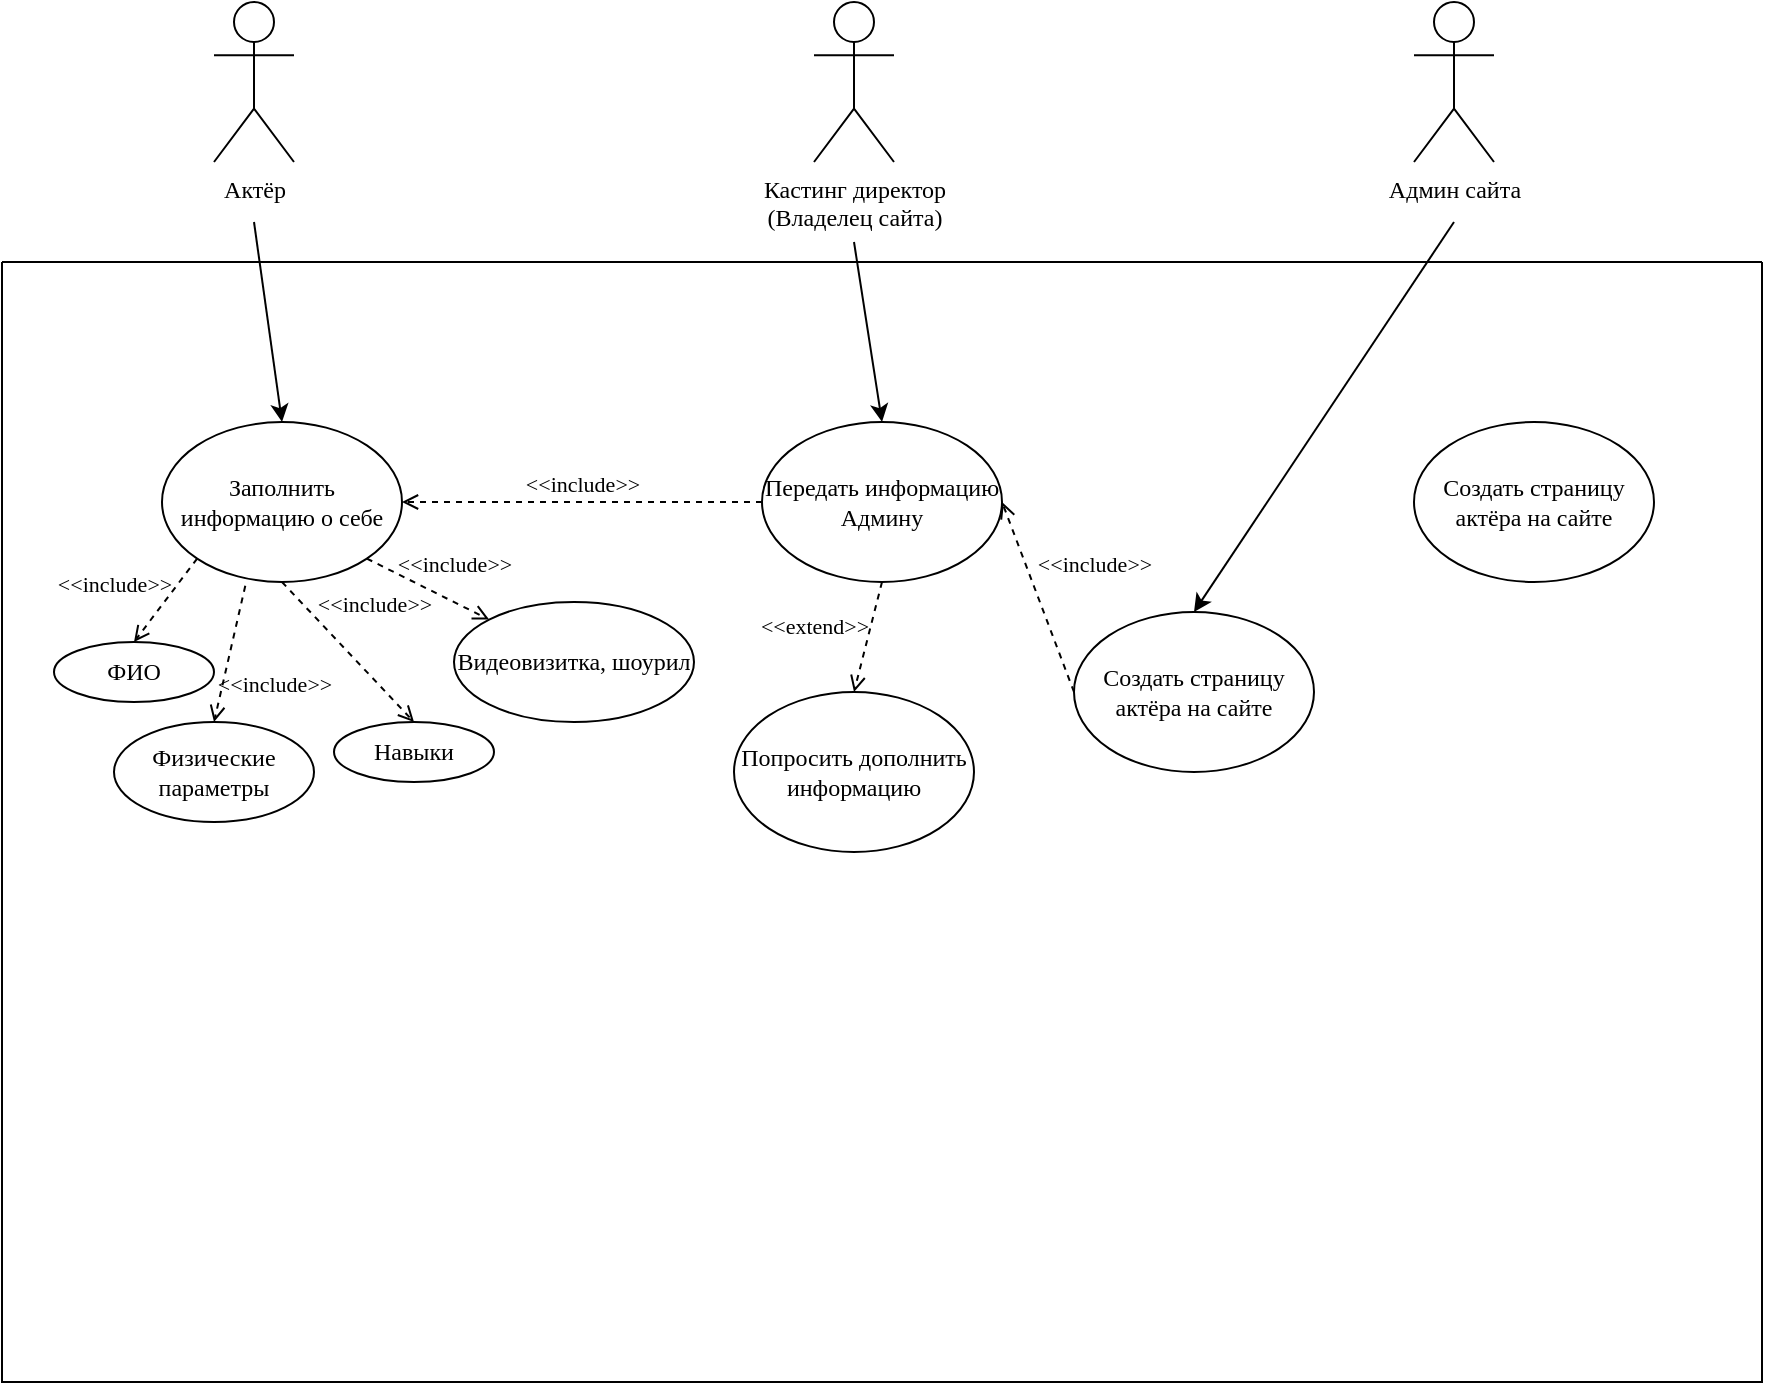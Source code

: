 <mxfile version="20.5.3" type="device" pages="3"><diagram id="ZbCwr5fBxaSXEHjYPkrE" name="Страница 1"><mxGraphModel dx="1200" dy="697" grid="1" gridSize="10" guides="1" tooltips="1" connect="1" arrows="1" fold="1" page="1" pageScale="1" pageWidth="827" pageHeight="1169" math="0" shadow="0"><root><mxCell id="0"/><mxCell id="1" parent="0"/><mxCell id="nvaxlUQD-Ub5HEWITu7Z-1" value="Актёр" style="shape=umlActor;verticalLabelPosition=bottom;verticalAlign=top;html=1;outlineConnect=0;fontFamily=Verdana;" vertex="1" parent="1"><mxGeometry x="80" y="280" width="40" height="80" as="geometry"/></mxCell><mxCell id="nvaxlUQD-Ub5HEWITu7Z-2" value="Кастинг директор&lt;br&gt;(Владелец сайта)" style="shape=umlActor;verticalLabelPosition=bottom;verticalAlign=top;html=1;outlineConnect=0;fontFamily=Verdana;" vertex="1" parent="1"><mxGeometry x="380" y="280" width="40" height="80" as="geometry"/></mxCell><mxCell id="nvaxlUQD-Ub5HEWITu7Z-4" value="Админ сайта" style="shape=umlActor;verticalLabelPosition=bottom;verticalAlign=top;html=1;outlineConnect=0;fontFamily=Verdana;" vertex="1" parent="1"><mxGeometry x="680" y="280" width="40" height="80" as="geometry"/></mxCell><mxCell id="nvaxlUQD-Ub5HEWITu7Z-5" value="" style="swimlane;startSize=0;fontFamily=Verdana;" vertex="1" parent="1"><mxGeometry x="-26" y="410" width="880" height="560" as="geometry"><mxRectangle y="400" width="50" height="40" as="alternateBounds"/></mxGeometry></mxCell><mxCell id="7VyPPyGnPO00s2FZRhUC-1" value="Передать информацию Админу" style="ellipse;whiteSpace=wrap;html=1;fontFamily=Verdana;" vertex="1" parent="nvaxlUQD-Ub5HEWITu7Z-5"><mxGeometry x="380" y="80" width="120" height="80" as="geometry"/></mxCell><mxCell id="7VyPPyGnPO00s2FZRhUC-2" value="Заполнить информацию о себе" style="ellipse;whiteSpace=wrap;html=1;fontFamily=Verdana;" vertex="1" parent="nvaxlUQD-Ub5HEWITu7Z-5"><mxGeometry x="80" y="80" width="120" height="80" as="geometry"/></mxCell><mxCell id="7VyPPyGnPO00s2FZRhUC-3" value="ФИО" style="ellipse;whiteSpace=wrap;html=1;fontFamily=Verdana;" vertex="1" parent="nvaxlUQD-Ub5HEWITu7Z-5"><mxGeometry x="26" y="190" width="80" height="30" as="geometry"/></mxCell><mxCell id="7VyPPyGnPO00s2FZRhUC-4" value="Навыки" style="ellipse;whiteSpace=wrap;html=1;fontFamily=Verdana;" vertex="1" parent="nvaxlUQD-Ub5HEWITu7Z-5"><mxGeometry x="166" y="230" width="80" height="30" as="geometry"/></mxCell><mxCell id="7VyPPyGnPO00s2FZRhUC-5" value="Физические параметры" style="ellipse;whiteSpace=wrap;html=1;fontFamily=Verdana;" vertex="1" parent="nvaxlUQD-Ub5HEWITu7Z-5"><mxGeometry x="56" y="230" width="100" height="50" as="geometry"/></mxCell><mxCell id="7VyPPyGnPO00s2FZRhUC-18" value="Видеовизитка, шоурил" style="ellipse;whiteSpace=wrap;html=1;fontFamily=Verdana;" vertex="1" parent="nvaxlUQD-Ub5HEWITu7Z-5"><mxGeometry x="226" y="170" width="120" height="60" as="geometry"/></mxCell><mxCell id="7VyPPyGnPO00s2FZRhUC-20" value="&amp;lt;&amp;lt;include&amp;gt;&amp;gt;" style="html=1;verticalAlign=bottom;labelBackgroundColor=none;endArrow=open;endFill=0;dashed=1;rounded=0;fontFamily=Verdana;exitX=0;exitY=1;exitDx=0;exitDy=0;entryX=0.5;entryY=0;entryDx=0;entryDy=0;" edge="1" parent="nvaxlUQD-Ub5HEWITu7Z-5" source="7VyPPyGnPO00s2FZRhUC-2" target="7VyPPyGnPO00s2FZRhUC-3"><mxGeometry x="0.621" y="-20" width="160" relative="1" as="geometry"><mxPoint x="356" y="200" as="sourcePoint"/><mxPoint x="516" y="200" as="targetPoint"/><mxPoint as="offset"/></mxGeometry></mxCell><mxCell id="7VyPPyGnPO00s2FZRhUC-21" value="&amp;lt;&amp;lt;include&amp;gt;&amp;gt;" style="html=1;verticalAlign=bottom;labelBackgroundColor=none;endArrow=open;endFill=0;dashed=1;rounded=0;fontFamily=Verdana;entryX=0.5;entryY=0;entryDx=0;entryDy=0;exitX=0.347;exitY=1.024;exitDx=0;exitDy=0;exitPerimeter=0;" edge="1" parent="nvaxlUQD-Ub5HEWITu7Z-5" source="7VyPPyGnPO00s2FZRhUC-2" target="7VyPPyGnPO00s2FZRhUC-5"><mxGeometry x="0.529" y="27" width="160" relative="1" as="geometry"><mxPoint x="356" y="200" as="sourcePoint"/><mxPoint x="516" y="200" as="targetPoint"/><mxPoint as="offset"/></mxGeometry></mxCell><mxCell id="7VyPPyGnPO00s2FZRhUC-22" value="&amp;lt;&amp;lt;include&amp;gt;&amp;gt;" style="html=1;verticalAlign=bottom;labelBackgroundColor=none;endArrow=open;endFill=0;dashed=1;rounded=0;fontFamily=Verdana;exitX=0.5;exitY=1;exitDx=0;exitDy=0;entryX=0.5;entryY=0;entryDx=0;entryDy=0;" edge="1" parent="nvaxlUQD-Ub5HEWITu7Z-5" source="7VyPPyGnPO00s2FZRhUC-2" target="7VyPPyGnPO00s2FZRhUC-4"><mxGeometry x="-0.042" y="20" width="160" relative="1" as="geometry"><mxPoint x="356" y="200" as="sourcePoint"/><mxPoint x="516" y="200" as="targetPoint"/><mxPoint as="offset"/></mxGeometry></mxCell><mxCell id="7VyPPyGnPO00s2FZRhUC-23" value="&amp;lt;&amp;lt;include&amp;gt;&amp;gt;" style="html=1;verticalAlign=bottom;labelBackgroundColor=none;endArrow=open;endFill=0;dashed=1;rounded=0;fontFamily=Verdana;exitX=1;exitY=1;exitDx=0;exitDy=0;entryX=0;entryY=0;entryDx=0;entryDy=0;" edge="1" parent="nvaxlUQD-Ub5HEWITu7Z-5" source="7VyPPyGnPO00s2FZRhUC-2" target="7VyPPyGnPO00s2FZRhUC-18"><mxGeometry x="0.294" y="9" width="160" relative="1" as="geometry"><mxPoint x="356" y="200" as="sourcePoint"/><mxPoint x="516" y="200" as="targetPoint"/><mxPoint as="offset"/></mxGeometry></mxCell><mxCell id="7VyPPyGnPO00s2FZRhUC-24" value="&amp;lt;&amp;lt;include&amp;gt;&amp;gt;" style="html=1;verticalAlign=bottom;labelBackgroundColor=none;endArrow=open;endFill=0;dashed=1;rounded=0;fontFamily=Verdana;exitX=0;exitY=0.5;exitDx=0;exitDy=0;entryX=1;entryY=0.5;entryDx=0;entryDy=0;" edge="1" parent="nvaxlUQD-Ub5HEWITu7Z-5" source="7VyPPyGnPO00s2FZRhUC-1" target="7VyPPyGnPO00s2FZRhUC-2"><mxGeometry width="160" relative="1" as="geometry"><mxPoint x="356" y="200" as="sourcePoint"/><mxPoint x="516" y="200" as="targetPoint"/></mxGeometry></mxCell><mxCell id="7VyPPyGnPO00s2FZRhUC-26" value="Попросить дополнить информацию" style="ellipse;whiteSpace=wrap;html=1;fontFamily=Verdana;" vertex="1" parent="nvaxlUQD-Ub5HEWITu7Z-5"><mxGeometry x="366" y="215" width="120" height="80" as="geometry"/></mxCell><mxCell id="7VyPPyGnPO00s2FZRhUC-27" value="&amp;lt;&amp;lt;extend&amp;gt;&amp;gt;" style="html=1;verticalAlign=bottom;labelBackgroundColor=none;endArrow=open;endFill=0;dashed=1;rounded=0;fontFamily=Verdana;exitX=0.5;exitY=1;exitDx=0;exitDy=0;entryX=0.5;entryY=0;entryDx=0;entryDy=0;" edge="1" parent="nvaxlUQD-Ub5HEWITu7Z-5" source="7VyPPyGnPO00s2FZRhUC-1" target="7VyPPyGnPO00s2FZRhUC-26"><mxGeometry x="0.32" y="-26" width="160" relative="1" as="geometry"><mxPoint x="356" y="180" as="sourcePoint"/><mxPoint x="516" y="180" as="targetPoint"/><mxPoint y="1" as="offset"/></mxGeometry></mxCell><mxCell id="7VyPPyGnPO00s2FZRhUC-29" value="Создать страницу актёра на сайте" style="ellipse;whiteSpace=wrap;html=1;fontFamily=Verdana;" vertex="1" parent="nvaxlUQD-Ub5HEWITu7Z-5"><mxGeometry x="536" y="175" width="120" height="80" as="geometry"/></mxCell><mxCell id="7VyPPyGnPO00s2FZRhUC-30" value="&amp;lt;&amp;lt;include&amp;gt;&amp;gt;" style="html=1;verticalAlign=bottom;labelBackgroundColor=none;endArrow=open;endFill=0;dashed=1;rounded=0;fontFamily=Verdana;entryX=1;entryY=0.5;entryDx=0;entryDy=0;exitX=0;exitY=0.5;exitDx=0;exitDy=0;" edge="1" parent="nvaxlUQD-Ub5HEWITu7Z-5" source="7VyPPyGnPO00s2FZRhUC-29" target="7VyPPyGnPO00s2FZRhUC-1"><mxGeometry x="-0.057" y="-29" width="160" relative="1" as="geometry"><mxPoint x="356" y="170" as="sourcePoint"/><mxPoint x="516" y="170" as="targetPoint"/><mxPoint as="offset"/></mxGeometry></mxCell><mxCell id="7VyPPyGnPO00s2FZRhUC-32" value="Создать страницу актёра на сайте" style="ellipse;whiteSpace=wrap;html=1;fontFamily=Verdana;" vertex="1" parent="nvaxlUQD-Ub5HEWITu7Z-5"><mxGeometry x="706" y="80" width="120" height="80" as="geometry"/></mxCell><mxCell id="7VyPPyGnPO00s2FZRhUC-25" value="" style="endArrow=classic;html=1;rounded=0;fontFamily=Verdana;entryX=0.5;entryY=0;entryDx=0;entryDy=0;" edge="1" parent="1" target="7VyPPyGnPO00s2FZRhUC-2"><mxGeometry width="50" height="50" relative="1" as="geometry"><mxPoint x="100" y="390" as="sourcePoint"/><mxPoint x="440" y="580" as="targetPoint"/></mxGeometry></mxCell><mxCell id="7VyPPyGnPO00s2FZRhUC-28" value="" style="endArrow=classic;html=1;rounded=0;fontFamily=Verdana;entryX=0.5;entryY=0;entryDx=0;entryDy=0;" edge="1" parent="1" target="7VyPPyGnPO00s2FZRhUC-1"><mxGeometry width="50" height="50" relative="1" as="geometry"><mxPoint x="400" y="400" as="sourcePoint"/><mxPoint x="440" y="570" as="targetPoint"/></mxGeometry></mxCell><mxCell id="7VyPPyGnPO00s2FZRhUC-31" value="" style="endArrow=classic;html=1;rounded=0;fontFamily=Verdana;entryX=0.5;entryY=0;entryDx=0;entryDy=0;" edge="1" parent="1" target="7VyPPyGnPO00s2FZRhUC-29"><mxGeometry width="50" height="50" relative="1" as="geometry"><mxPoint x="700" y="390" as="sourcePoint"/><mxPoint x="440" y="560" as="targetPoint"/></mxGeometry></mxCell></root></mxGraphModel></diagram><diagram id="eoRBktE6BgvaDAYz26r-" name="Страница 2"><mxGraphModel dx="1467" dy="831" grid="1" gridSize="10" guides="1" tooltips="1" connect="1" arrows="1" fold="1" page="1" pageScale="1" pageWidth="827" pageHeight="1169" math="0" shadow="0"><root><mxCell id="0"/><mxCell id="1" parent="0"/><mxCell id="P5-s5_QYhoHfohis0cFe-1" value="«Предприятие по сборке и продаже компьютеров»" style="swimlane;startSize=20;horizontal=1;containerType=tree;" vertex="1" parent="1"><mxGeometry x="630" y="30" width="830" height="710" as="geometry"/></mxCell><mxCell id="P5-s5_QYhoHfohis0cFe-2" value="Работа с заказом" style="ellipse;whiteSpace=wrap;html=1;" vertex="1" parent="P5-s5_QYhoHfohis0cFe-1"><mxGeometry x="10" y="350" width="140" height="70" as="geometry"/></mxCell><mxCell id="P5-s5_QYhoHfohis0cFe-3" value="Управление информацией о клиенте" style="ellipse;whiteSpace=wrap;html=1;" vertex="1" parent="P5-s5_QYhoHfohis0cFe-1"><mxGeometry x="80" y="440" width="160" height="80" as="geometry"/></mxCell><mxCell id="P5-s5_QYhoHfohis0cFe-4" value="&amp;lt;&amp;lt;extend&amp;gt;&amp;gt;" style="html=1;verticalAlign=bottom;labelBackgroundColor=none;endArrow=open;endFill=0;dashed=1;rounded=0;exitX=1;exitY=1;exitDx=0;exitDy=0;entryX=0.5;entryY=0;entryDx=0;entryDy=0;" edge="1" parent="P5-s5_QYhoHfohis0cFe-1" source="P5-s5_QYhoHfohis0cFe-2" target="P5-s5_QYhoHfohis0cFe-3"><mxGeometry width="160" relative="1" as="geometry"><mxPoint x="454" y="310" as="sourcePoint"/><mxPoint x="614" y="310" as="targetPoint"/></mxGeometry></mxCell><mxCell id="P5-s5_QYhoHfohis0cFe-5" value="Сборка компьютеров&lt;span style=&quot;color: rgba(0, 0, 0, 0); font-family: monospace; font-size: 0px; text-align: start;&quot;&gt;%3CmxGraphModel%3E%3Croot%3E%3CmxCell%20id%3D%220%22%2F%3E%3CmxCell%20id%3D%221%22%20parent%3D%220%22%2F%3E%3CmxCell%20id%3D%222%22%20value%3D%22%D0%A0%D0%B0%D0%B1%D0%BE%D1%82%D0%B0%20%D1%81%20%D0%B7%D0%B0%D0%BA%D0%B0%D0%B7%D0%BE%D0%BC%22%20style%3D%22ellipse%3BwhiteSpace%3Dwrap%3Bhtml%3D1%3B%22%20vertex%3D%221%22%20parent%3D%221%22%3E%3CmxGeometry%20x%3D%2240%22%20y%3D%22360%22%20width%3D%22140%22%20height%3D%2270%22%20as%3D%22geometry%22%2F%3E%3C%2FmxCell%3E%3C%2Froot%3E%3C%2FmxGraphModel%3E&lt;/span&gt;" style="ellipse;whiteSpace=wrap;html=1;" vertex="1" parent="P5-s5_QYhoHfohis0cFe-1"><mxGeometry x="50" y="40" width="140" height="70" as="geometry"/></mxCell><mxCell id="P5-s5_QYhoHfohis0cFe-6" value="Требование необходимых комплектующих" style="ellipse;whiteSpace=wrap;html=1;" vertex="1" parent="P5-s5_QYhoHfohis0cFe-1"><mxGeometry x="320" y="40" width="140" height="70" as="geometry"/></mxCell><mxCell id="P5-s5_QYhoHfohis0cFe-7" value="&amp;lt;&amp;lt;include&amp;gt;&amp;gt;" style="html=1;verticalAlign=bottom;labelBackgroundColor=none;endArrow=open;endFill=0;dashed=1;rounded=0;exitX=1;exitY=0.5;exitDx=0;exitDy=0;entryX=0;entryY=0.5;entryDx=0;entryDy=0;" edge="1" parent="P5-s5_QYhoHfohis0cFe-1" source="P5-s5_QYhoHfohis0cFe-5" target="P5-s5_QYhoHfohis0cFe-6"><mxGeometry width="160" relative="1" as="geometry"><mxPoint x="320" y="490" as="sourcePoint"/><mxPoint x="480" y="490" as="targetPoint"/></mxGeometry></mxCell><mxCell id="P5-s5_QYhoHfohis0cFe-8" value="Ведение учета поступления и выдачи комплектующих" style="ellipse;whiteSpace=wrap;html=1;" vertex="1" parent="P5-s5_QYhoHfohis0cFe-1"><mxGeometry x="655" y="85" width="150" height="70" as="geometry"/></mxCell><mxCell id="P5-s5_QYhoHfohis0cFe-9" value="Управление информацией о комплектующих" style="ellipse;whiteSpace=wrap;html=1;" vertex="1" parent="P5-s5_QYhoHfohis0cFe-1"><mxGeometry x="650" y="390" width="140" height="70" as="geometry"/></mxCell><mxCell id="P5-s5_QYhoHfohis0cFe-10" value="Управление&amp;nbsp; информацией о поставщиках" style="ellipse;whiteSpace=wrap;html=1;" vertex="1" parent="P5-s5_QYhoHfohis0cFe-1"><mxGeometry x="660" y="520" width="140" height="70" as="geometry"/></mxCell><mxCell id="P5-s5_QYhoHfohis0cFe-11" value="Тестирование компьютеров" style="ellipse;whiteSpace=wrap;html=1;" vertex="1" parent="P5-s5_QYhoHfohis0cFe-1"><mxGeometry x="665" y="215" width="140" height="70" as="geometry"/></mxCell><mxCell id="P5-s5_QYhoHfohis0cFe-12" value="Добавить заказ" style="ellipse;whiteSpace=wrap;html=1;" vertex="1" parent="P5-s5_QYhoHfohis0cFe-1"><mxGeometry x="40" y="240" width="110" height="60" as="geometry"/></mxCell><mxCell id="P5-s5_QYhoHfohis0cFe-13" value="Удалить заказ" style="ellipse;whiteSpace=wrap;html=1;" vertex="1" parent="P5-s5_QYhoHfohis0cFe-1"><mxGeometry x="160" y="280" width="110" height="60" as="geometry"/></mxCell><mxCell id="P5-s5_QYhoHfohis0cFe-14" value="Изменить заказ" style="ellipse;whiteSpace=wrap;html=1;" vertex="1" parent="P5-s5_QYhoHfohis0cFe-1"><mxGeometry x="210" y="360" width="110" height="60" as="geometry"/></mxCell><mxCell id="P5-s5_QYhoHfohis0cFe-15" value="" style="endArrow=block;endFill=0;endSize=12;html=1;rounded=0;exitX=0.5;exitY=1;exitDx=0;exitDy=0;" edge="1" parent="P5-s5_QYhoHfohis0cFe-1" source="P5-s5_QYhoHfohis0cFe-12" target="P5-s5_QYhoHfohis0cFe-2"><mxGeometry width="160" relative="1" as="geometry"><mxPoint x="510" y="430" as="sourcePoint"/><mxPoint x="670" y="430" as="targetPoint"/></mxGeometry></mxCell><mxCell id="P5-s5_QYhoHfohis0cFe-16" value="" style="endArrow=block;endFill=0;endSize=12;html=1;rounded=0;exitX=0;exitY=1;exitDx=0;exitDy=0;entryX=1;entryY=0;entryDx=0;entryDy=0;" edge="1" parent="P5-s5_QYhoHfohis0cFe-1" source="P5-s5_QYhoHfohis0cFe-13" target="P5-s5_QYhoHfohis0cFe-2"><mxGeometry width="160" relative="1" as="geometry"><mxPoint x="300" y="330" as="sourcePoint"/><mxPoint x="460" y="330" as="targetPoint"/></mxGeometry></mxCell><mxCell id="P5-s5_QYhoHfohis0cFe-17" value="" style="endArrow=block;endFill=0;endSize=12;html=1;rounded=0;exitX=0;exitY=0.5;exitDx=0;exitDy=0;entryX=1;entryY=0.5;entryDx=0;entryDy=0;" edge="1" parent="P5-s5_QYhoHfohis0cFe-1" source="P5-s5_QYhoHfohis0cFe-14" target="P5-s5_QYhoHfohis0cFe-2"><mxGeometry width="160" relative="1" as="geometry"><mxPoint x="300" y="330" as="sourcePoint"/><mxPoint x="460" y="330" as="targetPoint"/></mxGeometry></mxCell><mxCell id="P5-s5_QYhoHfohis0cFe-18" value="Удалить клиента" style="ellipse;whiteSpace=wrap;html=1;" vertex="1" parent="P5-s5_QYhoHfohis0cFe-1"><mxGeometry x="290" y="440" width="110" height="60" as="geometry"/></mxCell><mxCell id="P5-s5_QYhoHfohis0cFe-19" value="Добавить клиента" style="ellipse;whiteSpace=wrap;html=1;" vertex="1" parent="P5-s5_QYhoHfohis0cFe-1"><mxGeometry x="230" y="525" width="110" height="60" as="geometry"/></mxCell><mxCell id="P5-s5_QYhoHfohis0cFe-20" value="Посмотреть информацию о клиенте" style="ellipse;whiteSpace=wrap;html=1;" vertex="1" parent="P5-s5_QYhoHfohis0cFe-1"><mxGeometry x="80" y="550" width="110" height="60" as="geometry"/></mxCell><mxCell id="P5-s5_QYhoHfohis0cFe-21" value="" style="endArrow=block;endFill=0;endSize=12;html=1;rounded=0;exitX=0.5;exitY=0;exitDx=0;exitDy=0;entryX=0.394;entryY=1.013;entryDx=0;entryDy=0;entryPerimeter=0;" edge="1" parent="P5-s5_QYhoHfohis0cFe-1" source="P5-s5_QYhoHfohis0cFe-20" target="P5-s5_QYhoHfohis0cFe-3"><mxGeometry width="160" relative="1" as="geometry"><mxPoint x="578.847" y="390" as="sourcePoint"/><mxPoint x="570" y="440.135" as="targetPoint"/></mxGeometry></mxCell><mxCell id="P5-s5_QYhoHfohis0cFe-22" value="" style="endArrow=block;endFill=0;endSize=12;html=1;rounded=0;exitX=0;exitY=0;exitDx=0;exitDy=0;entryX=1;entryY=1;entryDx=0;entryDy=0;" edge="1" parent="P5-s5_QYhoHfohis0cFe-1" source="P5-s5_QYhoHfohis0cFe-19" target="P5-s5_QYhoHfohis0cFe-3"><mxGeometry width="160" relative="1" as="geometry"><mxPoint x="578.847" y="390" as="sourcePoint"/><mxPoint x="570" y="440.135" as="targetPoint"/></mxGeometry></mxCell><mxCell id="P5-s5_QYhoHfohis0cFe-23" value="" style="endArrow=block;endFill=0;endSize=12;html=1;rounded=0;exitX=0;exitY=0.5;exitDx=0;exitDy=0;entryX=1;entryY=0.5;entryDx=0;entryDy=0;" edge="1" parent="P5-s5_QYhoHfohis0cFe-1" source="P5-s5_QYhoHfohis0cFe-18" target="P5-s5_QYhoHfohis0cFe-3"><mxGeometry width="160" relative="1" as="geometry"><mxPoint x="578.847" y="390" as="sourcePoint"/><mxPoint x="570" y="440.135" as="targetPoint"/></mxGeometry></mxCell><mxCell id="P5-s5_QYhoHfohis0cFe-24" value="Добавить поставщика" style="ellipse;whiteSpace=wrap;html=1;" vertex="1" parent="P5-s5_QYhoHfohis0cFe-1"><mxGeometry x="690" y="630" width="110" height="60" as="geometry"/></mxCell><mxCell id="P5-s5_QYhoHfohis0cFe-25" value="Удалить поставщика" style="ellipse;whiteSpace=wrap;html=1;" vertex="1" parent="P5-s5_QYhoHfohis0cFe-1"><mxGeometry x="530" y="580" width="110" height="60" as="geometry"/></mxCell><mxCell id="P5-s5_QYhoHfohis0cFe-26" value="" style="endArrow=block;endFill=0;endSize=12;html=1;rounded=0;exitX=1;exitY=0;exitDx=0;exitDy=0;entryX=0.071;entryY=0.743;entryDx=0;entryDy=0;entryPerimeter=0;" edge="1" parent="P5-s5_QYhoHfohis0cFe-1" source="P5-s5_QYhoHfohis0cFe-25" target="P5-s5_QYhoHfohis0cFe-10"><mxGeometry width="160" relative="1" as="geometry"><mxPoint x="308.847" y="480" as="sourcePoint"/><mxPoint x="300" y="530.135" as="targetPoint"/></mxGeometry></mxCell><mxCell id="P5-s5_QYhoHfohis0cFe-27" value="" style="endArrow=block;endFill=0;endSize=12;html=1;rounded=0;exitX=0.5;exitY=0;exitDx=0;exitDy=0;entryX=0.586;entryY=1.014;entryDx=0;entryDy=0;entryPerimeter=0;" edge="1" parent="P5-s5_QYhoHfohis0cFe-1" source="P5-s5_QYhoHfohis0cFe-24" target="P5-s5_QYhoHfohis0cFe-10"><mxGeometry width="160" relative="1" as="geometry"><mxPoint x="308.847" y="480" as="sourcePoint"/><mxPoint x="300" y="530.135" as="targetPoint"/></mxGeometry></mxCell><mxCell id="P5-s5_QYhoHfohis0cFe-28" value="Анализ расходования" style="ellipse;whiteSpace=wrap;html=1;" vertex="1" parent="P5-s5_QYhoHfohis0cFe-1"><mxGeometry x="520" y="480" width="110" height="60" as="geometry"/></mxCell><mxCell id="P5-s5_QYhoHfohis0cFe-29" value="Посмотреть информацию о комплектующих" style="ellipse;whiteSpace=wrap;html=1;" vertex="1" parent="P5-s5_QYhoHfohis0cFe-1"><mxGeometry x="450" y="410" width="130" height="70" as="geometry"/></mxCell><mxCell id="P5-s5_QYhoHfohis0cFe-30" value="Сделать заказ" style="ellipse;whiteSpace=wrap;html=1;" vertex="1" parent="P5-s5_QYhoHfohis0cFe-1"><mxGeometry x="510" y="340" width="110" height="60" as="geometry"/></mxCell><mxCell id="P5-s5_QYhoHfohis0cFe-31" value="" style="endArrow=block;endFill=0;endSize=12;html=1;rounded=0;exitX=0.982;exitY=0.7;exitDx=0;exitDy=0;entryX=0;entryY=0;entryDx=0;entryDy=0;exitPerimeter=0;" edge="1" parent="P5-s5_QYhoHfohis0cFe-1" source="P5-s5_QYhoHfohis0cFe-30" target="P5-s5_QYhoHfohis0cFe-9"><mxGeometry width="160" relative="1" as="geometry"><mxPoint x="308.847" y="360" as="sourcePoint"/><mxPoint x="300" y="410.135" as="targetPoint"/></mxGeometry></mxCell><mxCell id="P5-s5_QYhoHfohis0cFe-32" value="" style="endArrow=block;endFill=0;endSize=12;html=1;rounded=0;exitX=1;exitY=0.5;exitDx=0;exitDy=0;entryX=0.021;entryY=0.643;entryDx=0;entryDy=0;entryPerimeter=0;" edge="1" parent="P5-s5_QYhoHfohis0cFe-1" source="P5-s5_QYhoHfohis0cFe-29" target="P5-s5_QYhoHfohis0cFe-9"><mxGeometry width="160" relative="1" as="geometry"><mxPoint x="308.847" y="360" as="sourcePoint"/><mxPoint x="300" y="410.135" as="targetPoint"/></mxGeometry></mxCell><mxCell id="P5-s5_QYhoHfohis0cFe-33" value="" style="endArrow=block;endFill=0;endSize=12;html=1;rounded=0;exitX=0.936;exitY=0.2;exitDx=0;exitDy=0;entryX=0;entryY=1;entryDx=0;entryDy=0;exitPerimeter=0;" edge="1" parent="P5-s5_QYhoHfohis0cFe-1" source="P5-s5_QYhoHfohis0cFe-28" target="P5-s5_QYhoHfohis0cFe-9"><mxGeometry width="160" relative="1" as="geometry"><mxPoint x="308.847" y="360" as="sourcePoint"/><mxPoint x="300" y="410.135" as="targetPoint"/></mxGeometry></mxCell><mxCell id="P5-s5_QYhoHfohis0cFe-34" value="просмотр нарядов на сборку" style="ellipse;whiteSpace=wrap;html=1;" vertex="1" parent="P5-s5_QYhoHfohis0cFe-1"><mxGeometry x="20" y="140" width="130" height="70" as="geometry"/></mxCell><mxCell id="P5-s5_QYhoHfohis0cFe-35" value="отмечать ход выполнения работы" style="ellipse;whiteSpace=wrap;html=1;" vertex="1" parent="P5-s5_QYhoHfohis0cFe-1"><mxGeometry x="170" y="140" width="120" height="60" as="geometry"/></mxCell><mxCell id="P5-s5_QYhoHfohis0cFe-36" value="" style="endArrow=block;endFill=0;endSize=12;html=1;rounded=0;exitX=0.267;exitY=0.083;exitDx=0;exitDy=0;entryX=0.793;entryY=0.957;entryDx=0;entryDy=0;entryPerimeter=0;exitPerimeter=0;" edge="1" parent="P5-s5_QYhoHfohis0cFe-1" source="P5-s5_QYhoHfohis0cFe-35" target="P5-s5_QYhoHfohis0cFe-5"><mxGeometry width="160" relative="1" as="geometry"><mxPoint x="678.847" y="330" as="sourcePoint"/><mxPoint x="670" y="380.135" as="targetPoint"/></mxGeometry></mxCell><mxCell id="P5-s5_QYhoHfohis0cFe-37" value="" style="endArrow=block;endFill=0;endSize=12;html=1;rounded=0;exitX=0.5;exitY=0;exitDx=0;exitDy=0;entryX=0.386;entryY=1.014;entryDx=0;entryDy=0;entryPerimeter=0;" edge="1" parent="P5-s5_QYhoHfohis0cFe-1" source="P5-s5_QYhoHfohis0cFe-34" target="P5-s5_QYhoHfohis0cFe-5"><mxGeometry width="160" relative="1" as="geometry"><mxPoint x="678.847" y="330" as="sourcePoint"/><mxPoint x="670" y="380.135" as="targetPoint"/></mxGeometry></mxCell><mxCell id="P5-s5_QYhoHfohis0cFe-38" value="Запрос комплектующих со склада" style="ellipse;whiteSpace=wrap;html=1;" vertex="1" parent="P5-s5_QYhoHfohis0cFe-1"><mxGeometry x="510" y="70" width="110" height="60" as="geometry"/></mxCell><mxCell id="P5-s5_QYhoHfohis0cFe-39" value="&amp;lt;&amp;lt;include&amp;gt;&amp;gt;" style="html=1;verticalAlign=bottom;labelBackgroundColor=none;endArrow=open;endFill=0;dashed=1;rounded=0;exitX=1;exitY=0.5;exitDx=0;exitDy=0;entryX=0.236;entryY=0.05;entryDx=0;entryDy=0;entryPerimeter=0;" edge="1" parent="P5-s5_QYhoHfohis0cFe-1" source="P5-s5_QYhoHfohis0cFe-6" target="P5-s5_QYhoHfohis0cFe-38"><mxGeometry width="160" relative="1" as="geometry"><mxPoint x="600" y="340" as="sourcePoint"/><mxPoint x="760" y="340" as="targetPoint"/></mxGeometry></mxCell><mxCell id="P5-s5_QYhoHfohis0cFe-40" value="Инженер по &lt;br&gt;сборке ноутбуков" style="shape=umlActor;verticalLabelPosition=bottom;verticalAlign=top;html=1;outlineConnect=0;" vertex="1" parent="1"><mxGeometry x="520" y="30" width="40" height="80" as="geometry"/></mxCell><mxCell id="P5-s5_QYhoHfohis0cFe-41" value="Инженер по сборке&lt;br&gt;настольных компьютеров" style="shape=umlActor;verticalLabelPosition=bottom;verticalAlign=top;html=1;outlineConnect=0;" vertex="1" parent="1"><mxGeometry x="360" y="30" width="40" height="80" as="geometry"/></mxCell><mxCell id="P5-s5_QYhoHfohis0cFe-42" value="Инженер по сборке" style="shape=umlActor;verticalLabelPosition=bottom;verticalAlign=top;html=1;outlineConnect=0;" vertex="1" parent="1"><mxGeometry x="500" y="190" width="40" height="80" as="geometry"/></mxCell><mxCell id="P5-s5_QYhoHfohis0cFe-43" value="" style="endArrow=open;endFill=1;endSize=12;html=1;rounded=0;entryX=0.75;entryY=0.1;entryDx=0;entryDy=0;entryPerimeter=0;exitX=0.5;exitY=0.5;exitDx=0;exitDy=0;exitPerimeter=0;" edge="1" parent="1" source="P5-s5_QYhoHfohis0cFe-40" target="P5-s5_QYhoHfohis0cFe-42"><mxGeometry width="160" relative="1" as="geometry"><mxPoint x="540" y="150" as="sourcePoint"/><mxPoint x="480" y="190" as="targetPoint"/><Array as="points"/></mxGeometry></mxCell><mxCell id="P5-s5_QYhoHfohis0cFe-44" value="" style="endArrow=open;endFill=1;endSize=12;html=1;rounded=0;entryX=0.25;entryY=0.1;entryDx=0;entryDy=0;entryPerimeter=0;exitX=0.5;exitY=0.5;exitDx=0;exitDy=0;exitPerimeter=0;" edge="1" parent="1" source="P5-s5_QYhoHfohis0cFe-41" target="P5-s5_QYhoHfohis0cFe-42"><mxGeometry width="160" relative="1" as="geometry"><mxPoint x="380" y="150" as="sourcePoint"/><mxPoint x="440" y="190" as="targetPoint"/></mxGeometry></mxCell><mxCell id="P5-s5_QYhoHfohis0cFe-45" value="" style="endArrow=none;html=1;rounded=0;entryX=0.5;entryY=0.5;entryDx=0;entryDy=0;entryPerimeter=0;exitX=0;exitY=0.5;exitDx=0;exitDy=0;" edge="1" parent="1" source="P5-s5_QYhoHfohis0cFe-5" target="P5-s5_QYhoHfohis0cFe-42"><mxGeometry width="50" height="50" relative="1" as="geometry"><mxPoint x="690" y="120" as="sourcePoint"/><mxPoint x="830" y="360" as="targetPoint"/></mxGeometry></mxCell><mxCell id="P5-s5_QYhoHfohis0cFe-46" value="Менеджер по работе&lt;br&gt;&amp;nbsp;с клиентами" style="shape=umlActor;verticalLabelPosition=bottom;verticalAlign=top;html=1;outlineConnect=0;" vertex="1" parent="1"><mxGeometry x="460" y="410" width="40" height="80" as="geometry"/></mxCell><mxCell id="P5-s5_QYhoHfohis0cFe-47" value="" style="endArrow=none;html=1;rounded=0;entryX=0;entryY=0.5;entryDx=0;entryDy=0;exitX=0.5;exitY=0.5;exitDx=0;exitDy=0;exitPerimeter=0;" edge="1" parent="1" source="P5-s5_QYhoHfohis0cFe-46" target="P5-s5_QYhoHfohis0cFe-2"><mxGeometry width="50" height="50" relative="1" as="geometry"><mxPoint x="1080" y="360" as="sourcePoint"/><mxPoint x="1130" y="310" as="targetPoint"/></mxGeometry></mxCell><mxCell id="P5-s5_QYhoHfohis0cFe-48" value="Менеджер по снабжению" style="shape=umlActor;verticalLabelPosition=bottom;verticalAlign=top;html=1;outlineConnect=0;" vertex="1" parent="1"><mxGeometry x="1520" y="460" width="40" height="80" as="geometry"/></mxCell><mxCell id="P5-s5_QYhoHfohis0cFe-49" value="" style="endArrow=none;html=1;rounded=0;exitX=1;exitY=0.5;exitDx=0;exitDy=0;entryX=0.5;entryY=0.5;entryDx=0;entryDy=0;entryPerimeter=0;" edge="1" parent="1" source="P5-s5_QYhoHfohis0cFe-10" target="P5-s5_QYhoHfohis0cFe-48"><mxGeometry width="50" height="50" relative="1" as="geometry"><mxPoint x="1050" y="250" as="sourcePoint"/><mxPoint x="1120" y="150" as="targetPoint"/></mxGeometry></mxCell><mxCell id="P5-s5_QYhoHfohis0cFe-50" value="" style="endArrow=none;html=1;rounded=0;exitX=1;exitY=0.5;exitDx=0;exitDy=0;entryX=0.5;entryY=0.5;entryDx=0;entryDy=0;entryPerimeter=0;" edge="1" parent="1" source="P5-s5_QYhoHfohis0cFe-9" target="P5-s5_QYhoHfohis0cFe-48"><mxGeometry width="50" height="50" relative="1" as="geometry"><mxPoint x="1140" y="240" as="sourcePoint"/><mxPoint x="1120" y="160" as="targetPoint"/></mxGeometry></mxCell><mxCell id="P5-s5_QYhoHfohis0cFe-51" value="Зав. складом" style="shape=umlActor;verticalLabelPosition=bottom;verticalAlign=top;html=1;outlineConnect=0;" vertex="1" parent="1"><mxGeometry x="1520" y="110" width="40" height="80" as="geometry"/></mxCell><mxCell id="P5-s5_QYhoHfohis0cFe-52" value="" style="endArrow=none;html=1;rounded=0;exitX=1;exitY=0.5;exitDx=0;exitDy=0;entryX=0.5;entryY=0.5;entryDx=0;entryDy=0;entryPerimeter=0;" edge="1" parent="1" source="P5-s5_QYhoHfohis0cFe-8" target="P5-s5_QYhoHfohis0cFe-51"><mxGeometry width="50" height="50" relative="1" as="geometry"><mxPoint x="1210" y="240" as="sourcePoint"/><mxPoint x="1260" y="190" as="targetPoint"/></mxGeometry></mxCell><mxCell id="P5-s5_QYhoHfohis0cFe-53" value="Инженер по &lt;br&gt;тестированию" style="shape=umlActor;verticalLabelPosition=bottom;verticalAlign=top;html=1;outlineConnect=0;" vertex="1" parent="1"><mxGeometry x="1510" y="240" width="40" height="80" as="geometry"/></mxCell><mxCell id="P5-s5_QYhoHfohis0cFe-54" value="" style="endArrow=none;html=1;rounded=0;entryX=1;entryY=0.5;entryDx=0;entryDy=0;exitX=0.5;exitY=0.5;exitDx=0;exitDy=0;exitPerimeter=0;" edge="1" parent="1" source="P5-s5_QYhoHfohis0cFe-53" target="P5-s5_QYhoHfohis0cFe-11"><mxGeometry width="50" height="50" relative="1" as="geometry"><mxPoint x="910" y="440" as="sourcePoint"/><mxPoint x="960" y="390" as="targetPoint"/></mxGeometry></mxCell></root></mxGraphModel></diagram><diagram id="IfvucswIdegyFSvZJgCT" name="Страница 3"><mxGraphModel dx="1247" dy="706" grid="1" gridSize="10" guides="1" tooltips="1" connect="1" arrows="1" fold="1" page="1" pageScale="1" pageWidth="827" pageHeight="1169" math="0" shadow="0"><root><mxCell id="0"/><mxCell id="1" parent="0"/><mxCell id="RzcPjxgQgOFI2u-lMSek-1" value="&lt;b&gt;&lt;font face=&quot;Lucida Console&quot;&gt;Авторизованный пользователь&lt;/font&gt;&lt;/b&gt;" style="shape=umlActor;verticalLabelPosition=bottom;verticalAlign=top;html=1;outlineConnect=0;" vertex="1" parent="1"><mxGeometry x="509" y="640" width="25" height="50" as="geometry"/></mxCell><mxCell id="RzcPjxgQgOFI2u-lMSek-2" value="Мобильное приложение &quot;Петроэлектросбыт&quot;" style="swimlane;startSize=23;strokeColor=#A9C4EB;fillColor=#AC99C7;fillStyle=solid;" vertex="1" parent="1"><mxGeometry x="370" y="740" width="810" height="540" as="geometry"><mxRectangle x="9" y="-1060" width="120" height="30" as="alternateBounds"/></mxGeometry></mxCell><mxCell id="RzcPjxgQgOFI2u-lMSek-3" value="Авторизация" style="ellipse;whiteSpace=wrap;html=1;" vertex="1" parent="RzcPjxgQgOFI2u-lMSek-2"><mxGeometry x="660" y="100" width="80" height="40" as="geometry"/></mxCell><mxCell id="RzcPjxgQgOFI2u-lMSek-4" value="Регистация" style="ellipse;whiteSpace=wrap;html=1;" vertex="1" parent="RzcPjxgQgOFI2u-lMSek-2"><mxGeometry x="540" y="100" width="80" height="40" as="geometry"/></mxCell><mxCell id="RzcPjxgQgOFI2u-lMSek-5" value="Привязка банковской карты" style="ellipse;whiteSpace=wrap;html=1;" vertex="1" parent="RzcPjxgQgOFI2u-lMSek-2"><mxGeometry x="580" y="167" width="120" height="60" as="geometry"/></mxCell><mxCell id="RzcPjxgQgOFI2u-lMSek-6" value="&amp;lt;&amp;lt;extend&amp;gt;&amp;gt;" style="html=1;verticalAlign=bottom;labelBackgroundColor=none;endArrow=open;endFill=0;dashed=1;rounded=0;exitX=0.5;exitY=1;exitDx=0;exitDy=0;entryX=0;entryY=0.5;entryDx=0;entryDy=0;strokeColor=#33FF33;" edge="1" parent="RzcPjxgQgOFI2u-lMSek-2" source="RzcPjxgQgOFI2u-lMSek-4" target="RzcPjxgQgOFI2u-lMSek-5"><mxGeometry x="-0.288" y="-27" width="160" relative="1" as="geometry"><mxPoint x="370" y="270" as="sourcePoint"/><mxPoint x="530" y="270" as="targetPoint"/><mxPoint as="offset"/></mxGeometry></mxCell><mxCell id="RzcPjxgQgOFI2u-lMSek-7" value="&amp;lt;&amp;lt;extend&amp;gt;&amp;gt;" style="html=1;verticalAlign=bottom;labelBackgroundColor=none;endArrow=open;endFill=0;dashed=1;rounded=0;exitX=0.5;exitY=1;exitDx=0;exitDy=0;entryX=1;entryY=0.5;entryDx=0;entryDy=0;strokeColor=#33FF33;" edge="1" parent="RzcPjxgQgOFI2u-lMSek-2" source="RzcPjxgQgOFI2u-lMSek-3" target="RzcPjxgQgOFI2u-lMSek-5"><mxGeometry x="-0.288" y="27" width="160" relative="1" as="geometry"><mxPoint x="370" y="270" as="sourcePoint"/><mxPoint x="530" y="270" as="targetPoint"/><mxPoint as="offset"/></mxGeometry></mxCell><mxCell id="RzcPjxgQgOFI2u-lMSek-8" value="" style="triangle;whiteSpace=wrap;html=1;rounded=0;strokeColor=#000000;shadow=1;" vertex="1" parent="RzcPjxgQgOFI2u-lMSek-2"><mxGeometry x="560" y="35" width="30" height="50" as="geometry"/></mxCell><mxCell id="RzcPjxgQgOFI2u-lMSek-9" value="ФИО&lt;br&gt;Пароль&lt;br&gt;Лиц. счёт" style="rounded=0;whiteSpace=wrap;html=1;glass=0;shadow=1;" vertex="1" parent="RzcPjxgQgOFI2u-lMSek-2"><mxGeometry x="480" y="35" width="80" height="50" as="geometry"/></mxCell><mxCell id="RzcPjxgQgOFI2u-lMSek-10" value="Ввод показаний индивидуального прибора учёта" style="ellipse;whiteSpace=wrap;html=1;" vertex="1" parent="RzcPjxgQgOFI2u-lMSek-2"><mxGeometry x="90" y="100" width="120" height="80" as="geometry"/></mxCell><mxCell id="RzcPjxgQgOFI2u-lMSek-11" value="" style="endArrow=none;startArrow=none;endFill=0;startFill=0;endSize=8;html=1;verticalAlign=bottom;labelBackgroundColor=none;strokeWidth=2;rounded=0;entryX=0.5;entryY=0;entryDx=0;entryDy=0;" edge="1" parent="RzcPjxgQgOFI2u-lMSek-2" target="RzcPjxgQgOFI2u-lMSek-10"><mxGeometry width="160" relative="1" as="geometry"><mxPoint x="150" y="-20" as="sourcePoint"/><mxPoint x="250" y="40" as="targetPoint"/></mxGeometry></mxCell><mxCell id="RzcPjxgQgOFI2u-lMSek-12" value="Ввод периода&amp;nbsp;" style="ellipse;whiteSpace=wrap;html=1;" vertex="1" parent="RzcPjxgQgOFI2u-lMSek-2"><mxGeometry x="280" y="115" width="80" height="50" as="geometry"/></mxCell><mxCell id="RzcPjxgQgOFI2u-lMSek-13" value="Получение отчёта" style="ellipse;whiteSpace=wrap;html=1;" vertex="1" parent="RzcPjxgQgOFI2u-lMSek-2"><mxGeometry x="360" y="174" width="80" height="51" as="geometry"/></mxCell><mxCell id="RzcPjxgQgOFI2u-lMSek-14" value="&amp;lt;&amp;lt;extend&amp;gt;&amp;gt;" style="html=1;verticalAlign=bottom;labelBackgroundColor=none;endArrow=open;endFill=0;dashed=1;rounded=0;exitX=1;exitY=0.5;exitDx=0;exitDy=0;entryX=0;entryY=0.5;entryDx=0;entryDy=0;strokeColor=#33FF33;" edge="1" parent="RzcPjxgQgOFI2u-lMSek-2" source="RzcPjxgQgOFI2u-lMSek-10" target="RzcPjxgQgOFI2u-lMSek-12"><mxGeometry width="160" relative="1" as="geometry"><mxPoint x="310" y="180" as="sourcePoint"/><mxPoint x="470" y="180" as="targetPoint"/></mxGeometry></mxCell><mxCell id="RzcPjxgQgOFI2u-lMSek-15" value="&amp;lt;&amp;lt;include&amp;gt;&amp;gt;" style="html=1;verticalAlign=bottom;labelBackgroundColor=none;endArrow=open;endFill=0;dashed=1;rounded=0;entryX=0.5;entryY=0;entryDx=0;entryDy=0;strokeColor=#FF3333;exitX=1;exitY=0.5;exitDx=0;exitDy=0;" edge="1" parent="RzcPjxgQgOFI2u-lMSek-2" source="RzcPjxgQgOFI2u-lMSek-12" target="RzcPjxgQgOFI2u-lMSek-13"><mxGeometry x="1" y="14" width="160" relative="1" as="geometry"><mxPoint x="371" y="150" as="sourcePoint"/><mxPoint x="430" y="170" as="targetPoint"/><mxPoint x="1" y="1" as="offset"/></mxGeometry></mxCell><mxCell id="RzcPjxgQgOFI2u-lMSek-16" value="Оплата услуг" style="ellipse;whiteSpace=wrap;html=1;" vertex="1" parent="RzcPjxgQgOFI2u-lMSek-2"><mxGeometry x="105" y="220" width="90" height="60" as="geometry"/></mxCell><mxCell id="RzcPjxgQgOFI2u-lMSek-17" value="&amp;lt;&amp;lt;include&amp;gt;&amp;gt;" style="html=1;verticalAlign=bottom;labelBackgroundColor=none;endArrow=open;endFill=0;dashed=1;rounded=0;exitX=0.5;exitY=1;exitDx=0;exitDy=0;entryX=0.5;entryY=0;entryDx=0;entryDy=0;strokeColor=#FF3333;" edge="1" parent="RzcPjxgQgOFI2u-lMSek-2" source="RzcPjxgQgOFI2u-lMSek-10" target="RzcPjxgQgOFI2u-lMSek-16"><mxGeometry x="0.5" y="-29" width="160" relative="1" as="geometry"><mxPoint x="161" y="180" as="sourcePoint"/><mxPoint x="321" y="180" as="targetPoint"/><mxPoint as="offset"/></mxGeometry></mxCell><mxCell id="RzcPjxgQgOFI2u-lMSek-18" value="Ввод данных банковской карты" style="ellipse;whiteSpace=wrap;html=1;" vertex="1" parent="RzcPjxgQgOFI2u-lMSek-2"><mxGeometry x="170" y="300" width="131" height="60" as="geometry"/></mxCell><mxCell id="RzcPjxgQgOFI2u-lMSek-19" value="Подтверждение оплаты" style="ellipse;whiteSpace=wrap;html=1;" vertex="1" parent="RzcPjxgQgOFI2u-lMSek-2"><mxGeometry x="11" y="300" width="119" height="60" as="geometry"/></mxCell><mxCell id="RzcPjxgQgOFI2u-lMSek-20" value="Создание квитанции" style="ellipse;whiteSpace=wrap;html=1;" vertex="1" parent="RzcPjxgQgOFI2u-lMSek-2"><mxGeometry x="31" y="420" width="79" height="60" as="geometry"/></mxCell><mxCell id="RzcPjxgQgOFI2u-lMSek-21" value="Скачивание квитанции" style="ellipse;whiteSpace=wrap;html=1;" vertex="1" parent="RzcPjxgQgOFI2u-lMSek-2"><mxGeometry x="150" y="420" width="80" height="60" as="geometry"/></mxCell><mxCell id="RzcPjxgQgOFI2u-lMSek-22" value="&amp;lt;&amp;lt;include&amp;gt;&amp;gt;" style="html=1;verticalAlign=bottom;labelBackgroundColor=none;endArrow=open;endFill=0;dashed=1;rounded=0;exitX=1;exitY=0.5;exitDx=0;exitDy=0;entryX=0.5;entryY=0;entryDx=0;entryDy=0;strokeColor=#FF3333;" edge="1" parent="RzcPjxgQgOFI2u-lMSek-2" source="RzcPjxgQgOFI2u-lMSek-16" target="RzcPjxgQgOFI2u-lMSek-18"><mxGeometry x="1" y="18" width="160" relative="1" as="geometry"><mxPoint x="341" y="330" as="sourcePoint"/><mxPoint x="501" y="330" as="targetPoint"/><mxPoint x="2" y="1" as="offset"/></mxGeometry></mxCell><mxCell id="RzcPjxgQgOFI2u-lMSek-23" value="&amp;lt;&amp;lt;include&amp;gt;&amp;gt;" style="html=1;verticalAlign=bottom;labelBackgroundColor=none;endArrow=open;endFill=0;dashed=1;rounded=0;exitX=0;exitY=0.5;exitDx=0;exitDy=0;entryX=0.5;entryY=0;entryDx=0;entryDy=0;strokeColor=#FF3333;" edge="1" parent="RzcPjxgQgOFI2u-lMSek-2" source="RzcPjxgQgOFI2u-lMSek-16" target="RzcPjxgQgOFI2u-lMSek-19"><mxGeometry x="0.636" y="-19" width="160" relative="1" as="geometry"><mxPoint x="341" y="330" as="sourcePoint"/><mxPoint x="501" y="330" as="targetPoint"/><mxPoint as="offset"/></mxGeometry></mxCell><mxCell id="RzcPjxgQgOFI2u-lMSek-24" value="&amp;lt;&amp;lt;include&amp;gt;&amp;gt;" style="html=1;verticalAlign=bottom;labelBackgroundColor=none;endArrow=open;endFill=0;dashed=1;rounded=0;exitX=0.5;exitY=1;exitDx=0;exitDy=0;entryX=0.5;entryY=0;entryDx=0;entryDy=0;strokeColor=#FF3333;" edge="1" parent="RzcPjxgQgOFI2u-lMSek-2" source="RzcPjxgQgOFI2u-lMSek-19" target="RzcPjxgQgOFI2u-lMSek-20"><mxGeometry x="-0.21" y="32" width="160" relative="1" as="geometry"><mxPoint x="341" y="330" as="sourcePoint"/><mxPoint x="501" y="330" as="targetPoint"/><mxPoint as="offset"/></mxGeometry></mxCell><mxCell id="RzcPjxgQgOFI2u-lMSek-25" value="&amp;lt;&amp;lt;extend&amp;gt;&amp;gt;" style="html=1;verticalAlign=bottom;labelBackgroundColor=none;endArrow=open;endFill=0;dashed=1;rounded=0;exitX=1;exitY=0.5;exitDx=0;exitDy=0;strokeColor=#33FF33;" edge="1" parent="RzcPjxgQgOFI2u-lMSek-2" source="RzcPjxgQgOFI2u-lMSek-20"><mxGeometry x="0.024" y="10" width="160" relative="1" as="geometry"><mxPoint x="341" y="330" as="sourcePoint"/><mxPoint x="151" y="450" as="targetPoint"/><mxPoint as="offset"/></mxGeometry></mxCell><mxCell id="RzcPjxgQgOFI2u-lMSek-26" value="Условие: {у пользователя не привязана банковская карта}&#10;extension point: ввод данных банковской карты" style="shape=note;size=15;spacingLeft=5;align=left;whiteSpace=wrap;" vertex="1" parent="RzcPjxgQgOFI2u-lMSek-2"><mxGeometry x="312" y="240" width="180" height="60" as="geometry"/></mxCell><mxCell id="RzcPjxgQgOFI2u-lMSek-27" value="" style="endArrow=none;startArrow=none;endFill=0;startFill=0;endSize=8;html=1;verticalAlign=bottom;labelBackgroundColor=none;strokeWidth=2;rounded=0;entryX=0.5;entryY=0;entryDx=0;entryDy=0;" edge="1" parent="1" target="RzcPjxgQgOFI2u-lMSek-3"><mxGeometry width="160" relative="1" as="geometry"><mxPoint x="1041" y="720" as="sourcePoint"/><mxPoint x="1191" y="700" as="targetPoint"/></mxGeometry></mxCell><mxCell id="RzcPjxgQgOFI2u-lMSek-28" value="" style="endArrow=none;startArrow=none;endFill=0;startFill=0;endSize=8;html=1;verticalAlign=bottom;labelBackgroundColor=none;strokeWidth=2;rounded=0;entryX=0.5;entryY=0;entryDx=0;entryDy=0;" edge="1" parent="1" target="RzcPjxgQgOFI2u-lMSek-4"><mxGeometry width="160" relative="1" as="geometry"><mxPoint x="981" y="720" as="sourcePoint"/><mxPoint x="1191" y="700" as="targetPoint"/></mxGeometry></mxCell><mxCell id="RzcPjxgQgOFI2u-lMSek-29" value="&lt;b&gt;&lt;font face=&quot;Lucida Console&quot;&gt;Новый пользователь&lt;/font&gt;&lt;/b&gt;" style="shape=umlActor;verticalLabelPosition=bottom;verticalAlign=top;html=1;outlineConnect=0;" vertex="1" parent="1"><mxGeometry x="997" y="640" width="25" height="50" as="geometry"/></mxCell><mxCell id="RzcPjxgQgOFI2u-lMSek-30" style="rounded=0;orthogonalLoop=1;jettySize=auto;html=1;exitX=0;exitY=0.5;exitDx=0;exitDy=0;exitPerimeter=0;dashed=1;endArrow=none;endFill=0;strokeColor=#FF3333;" edge="1" parent="1" source="RzcPjxgQgOFI2u-lMSek-26"><mxGeometry relative="1" as="geometry"><mxPoint x="581" y="1010" as="targetPoint"/></mxGeometry></mxCell></root></mxGraphModel></diagram></mxfile>